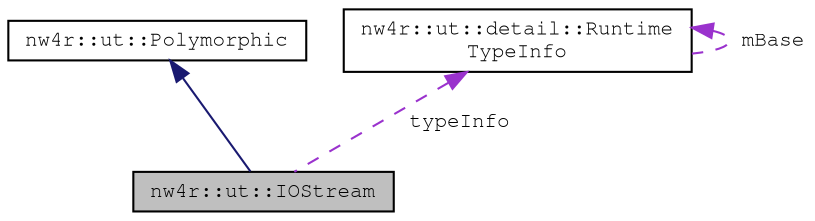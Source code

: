 digraph "nw4r::ut::IOStream"
{
 // LATEX_PDF_SIZE
  edge [fontname="FreeMono",fontsize="10",labelfontname="FreeMono",labelfontsize="10"];
  node [fontname="FreeMono",fontsize="10",shape=record];
  Node1 [label="nw4r::ut::IOStream",height=0.2,width=0.4,color="black", fillcolor="grey75", style="filled", fontcolor="black",tooltip=" "];
  Node2 -> Node1 [dir="back",color="midnightblue",fontsize="10",style="solid",fontname="FreeMono"];
  Node2 [label="nw4r::ut::Polymorphic",height=0.2,width=0.4,color="black", fillcolor="white", style="filled",URL="$structnw4r_1_1ut_1_1_polymorphic.html",tooltip=" "];
  Node3 -> Node1 [dir="back",color="darkorchid3",fontsize="10",style="dashed",label=" typeInfo" ,fontname="FreeMono"];
  Node3 [label="nw4r::ut::detail::Runtime\lTypeInfo",height=0.2,width=0.4,color="black", fillcolor="white", style="filled",URL="$structnw4r_1_1ut_1_1detail_1_1_runtime_type_info.html",tooltip=" "];
  Node3 -> Node3 [dir="back",color="darkorchid3",fontsize="10",style="dashed",label=" mBase" ,fontname="FreeMono"];
}
